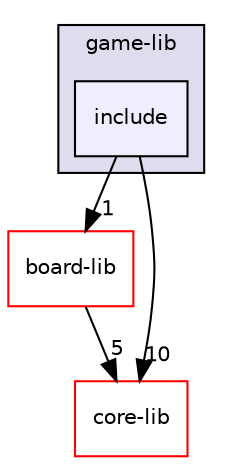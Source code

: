 digraph "/home/rafalunix/proi/22l-proi-projekt-jakomulski-budnik-owienko/src/game-lib/include" {
  bgcolor=transparent;
  compound=true
  node [ fontsize="10", fontname="Helvetica"];
  edge [ labelfontsize="10", labelfontname="Helvetica"];
  subgraph clusterdir_ababdeb7394d8224d3e296f78088442b {
    graph [ bgcolor="#ddddee", pencolor="black", label="game-lib" fontname="Helvetica", fontsize="10", URL="dir_ababdeb7394d8224d3e296f78088442b.html"]
  dir_810fd887183ef9ca5ceb867dba4c2553 [shape=box, label="include", style="filled", fillcolor="#eeeeff", pencolor="black", URL="dir_810fd887183ef9ca5ceb867dba4c2553.html"];
  }
  dir_f9968d1aa079c8b4e4a8682b301a0233 [shape=box label="board-lib" color="red" URL="dir_f9968d1aa079c8b4e4a8682b301a0233.html"];
  dir_dd008488fb0da8829e2acca19721471d [shape=box label="core-lib" color="red" URL="dir_dd008488fb0da8829e2acca19721471d.html"];
  dir_f9968d1aa079c8b4e4a8682b301a0233->dir_dd008488fb0da8829e2acca19721471d [headlabel="5", labeldistance=1.5 headhref="dir_000001_000003.html"];
  dir_810fd887183ef9ca5ceb867dba4c2553->dir_f9968d1aa079c8b4e4a8682b301a0233 [headlabel="1", labeldistance=1.5 headhref="dir_000006_000001.html"];
  dir_810fd887183ef9ca5ceb867dba4c2553->dir_dd008488fb0da8829e2acca19721471d [headlabel="10", labeldistance=1.5 headhref="dir_000006_000003.html"];
}

